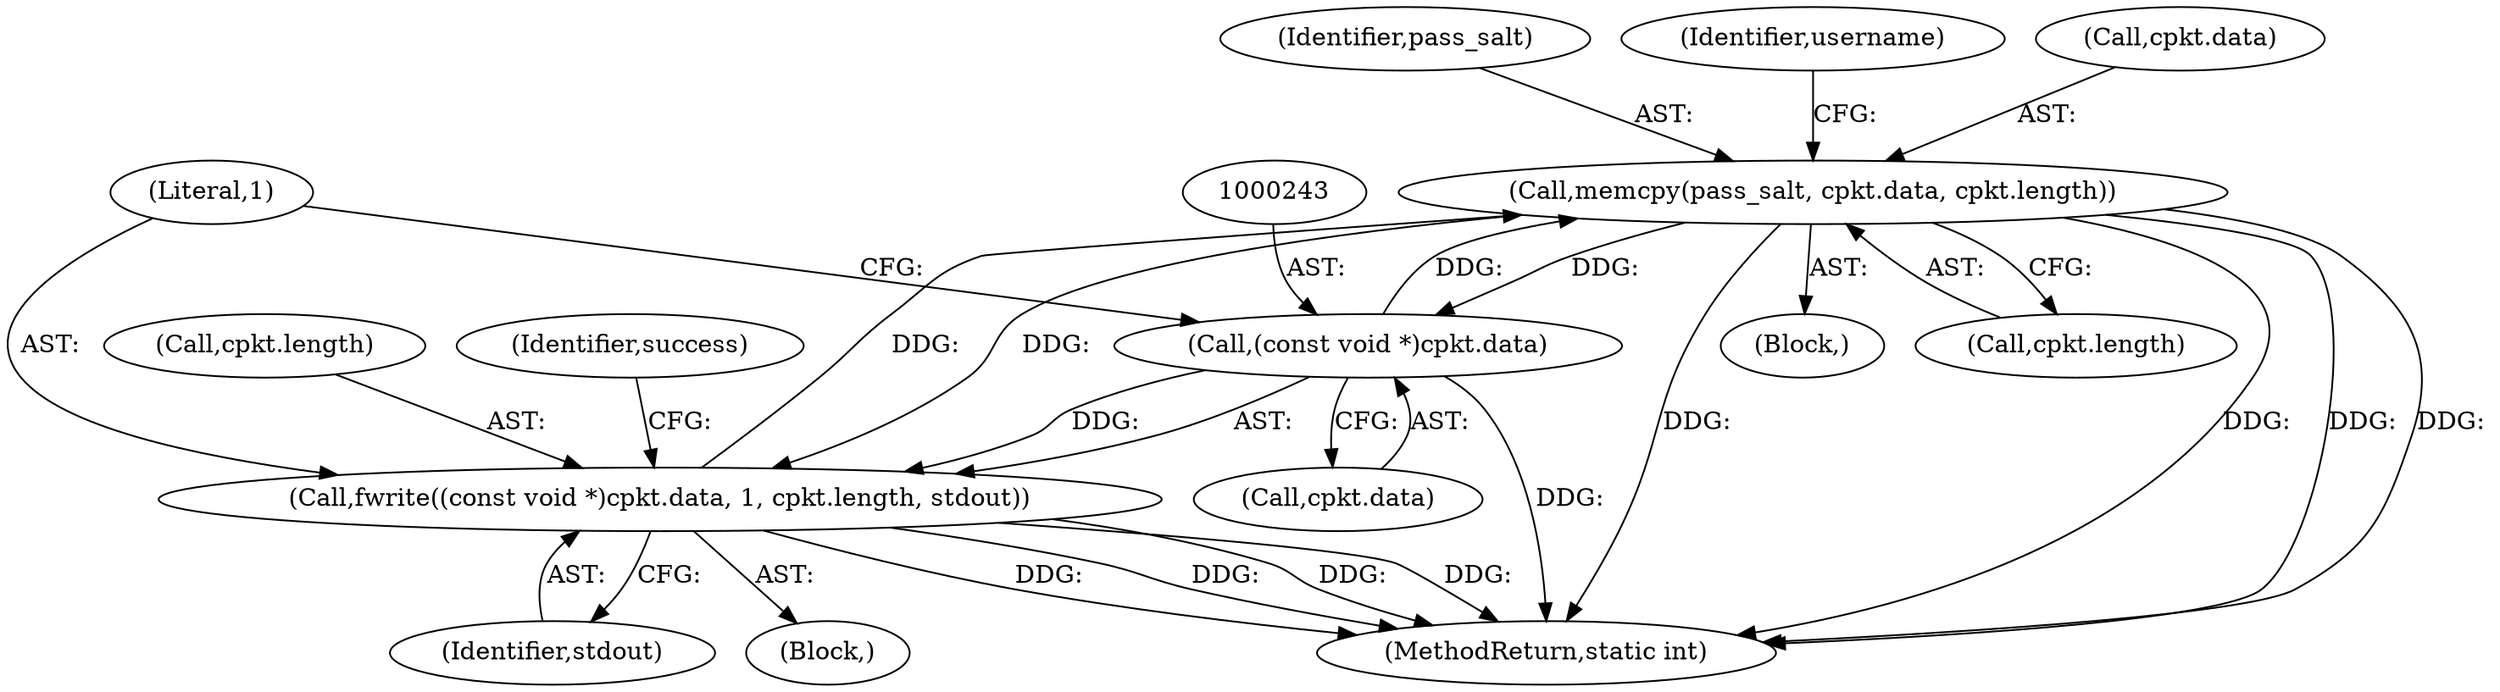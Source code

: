 digraph "1_MAC-Telnet_b69d11727d4f0f8cf719c79e3fb700f55ca03e9a@del" {
"1000222" [label="(Call,memcpy(pass_salt, cpkt.data, cpkt.length))"];
"1000242" [label="(Call,(const void *)cpkt.data)"];
"1000222" [label="(Call,memcpy(pass_salt, cpkt.data, cpkt.length))"];
"1000241" [label="(Call,fwrite((const void *)cpkt.data, 1, cpkt.length, stdout))"];
"1000242" [label="(Call,(const void *)cpkt.data)"];
"1000241" [label="(Call,fwrite((const void *)cpkt.data, 1, cpkt.length, stdout))"];
"1000247" [label="(Literal,1)"];
"1000251" [label="(Identifier,stdout)"];
"1000240" [label="(Block,)"];
"1000221" [label="(Block,)"];
"1000227" [label="(Call,cpkt.length)"];
"1000222" [label="(Call,memcpy(pass_salt, cpkt.data, cpkt.length))"];
"1000248" [label="(Call,cpkt.length)"];
"1000346" [label="(MethodReturn,static int)"];
"1000223" [label="(Identifier,pass_salt)"];
"1000231" [label="(Identifier,username)"];
"1000278" [label="(Identifier,success)"];
"1000224" [label="(Call,cpkt.data)"];
"1000244" [label="(Call,cpkt.data)"];
"1000222" -> "1000221"  [label="AST: "];
"1000222" -> "1000227"  [label="CFG: "];
"1000223" -> "1000222"  [label="AST: "];
"1000224" -> "1000222"  [label="AST: "];
"1000227" -> "1000222"  [label="AST: "];
"1000231" -> "1000222"  [label="CFG: "];
"1000222" -> "1000346"  [label="DDG: "];
"1000222" -> "1000346"  [label="DDG: "];
"1000222" -> "1000346"  [label="DDG: "];
"1000222" -> "1000346"  [label="DDG: "];
"1000242" -> "1000222"  [label="DDG: "];
"1000241" -> "1000222"  [label="DDG: "];
"1000222" -> "1000242"  [label="DDG: "];
"1000222" -> "1000241"  [label="DDG: "];
"1000242" -> "1000241"  [label="AST: "];
"1000242" -> "1000244"  [label="CFG: "];
"1000243" -> "1000242"  [label="AST: "];
"1000244" -> "1000242"  [label="AST: "];
"1000247" -> "1000242"  [label="CFG: "];
"1000242" -> "1000346"  [label="DDG: "];
"1000242" -> "1000241"  [label="DDG: "];
"1000241" -> "1000240"  [label="AST: "];
"1000241" -> "1000251"  [label="CFG: "];
"1000247" -> "1000241"  [label="AST: "];
"1000248" -> "1000241"  [label="AST: "];
"1000251" -> "1000241"  [label="AST: "];
"1000278" -> "1000241"  [label="CFG: "];
"1000241" -> "1000346"  [label="DDG: "];
"1000241" -> "1000346"  [label="DDG: "];
"1000241" -> "1000346"  [label="DDG: "];
"1000241" -> "1000346"  [label="DDG: "];
}
